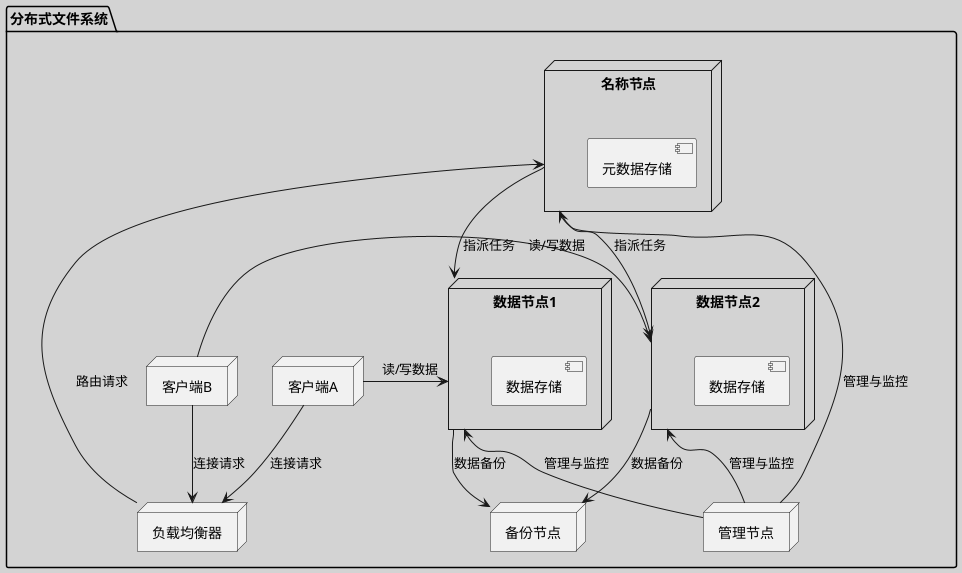 @startuml
skinparam backgroundColor #D3D3D3
package "分布式文件系统" {
    node "客户端A" as ClientA
    node "客户端B" as ClientB
    node "名称节点" as NameNode {
        [元数据存储] as MetadataStorage
    }
    node "数据节点1" as DataNode1 {
        [数据存储] as DataStorage1
    }
    node "数据节点2" as DataNode2 {
        [数据存储] as DataStorage2
    }
    node "管理节点" as AdminNode
    node "负载均衡器" as LoadBalancer
    node "备份节点" as BackupNode

    ClientA -down-> LoadBalancer : 连接请求
    ClientB -down-> LoadBalancer : 连接请求
    LoadBalancer -right-> NameNode : 路由请求

    NameNode -down-> DataNode1 : 指派任务
    NameNode -down-> DataNode2 : 指派任务

    ClientA -right-> DataNode1 : 读/写数据
    ClientB -left-> DataNode2 : 读/写数据

    DataNode1 -down-> BackupNode : 数据备份
    DataNode2 -down-> BackupNode : 数据备份

    AdminNode -left-> NameNode : 管理与监控
    AdminNode -up-> DataNode1 : 管理与监控
    AdminNode -up-> DataNode2 : 管理与监控
}
@enduml
